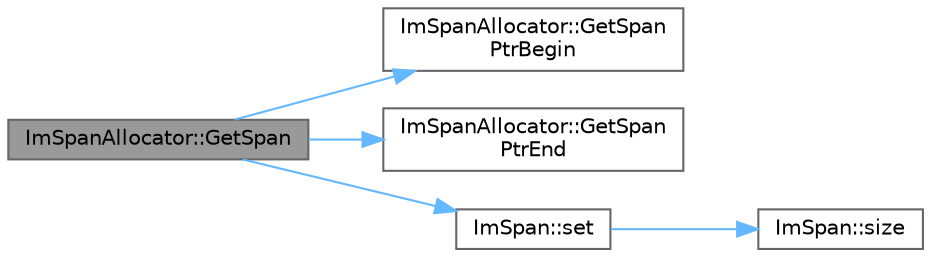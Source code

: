 digraph "ImSpanAllocator::GetSpan"
{
 // LATEX_PDF_SIZE
  bgcolor="transparent";
  edge [fontname=Helvetica,fontsize=10,labelfontname=Helvetica,labelfontsize=10];
  node [fontname=Helvetica,fontsize=10,shape=box,height=0.2,width=0.4];
  rankdir="LR";
  Node1 [id="Node000001",label="ImSpanAllocator::GetSpan",height=0.2,width=0.4,color="gray40", fillcolor="grey60", style="filled", fontcolor="black",tooltip=" "];
  Node1 -> Node2 [id="edge1_Node000001_Node000002",color="steelblue1",style="solid",tooltip=" "];
  Node2 [id="Node000002",label="ImSpanAllocator::GetSpan\lPtrBegin",height=0.2,width=0.4,color="grey40", fillcolor="white", style="filled",URL="$struct_im_span_allocator.html#adbca9351c7f01b3866abe21bc81d33a8",tooltip=" "];
  Node1 -> Node3 [id="edge2_Node000001_Node000003",color="steelblue1",style="solid",tooltip=" "];
  Node3 [id="Node000003",label="ImSpanAllocator::GetSpan\lPtrEnd",height=0.2,width=0.4,color="grey40", fillcolor="white", style="filled",URL="$struct_im_span_allocator.html#ae28975e7722b5fb3ec23c55e57dc31f9",tooltip=" "];
  Node1 -> Node4 [id="edge3_Node000001_Node000004",color="steelblue1",style="solid",tooltip=" "];
  Node4 [id="Node000004",label="ImSpan::set",height=0.2,width=0.4,color="grey40", fillcolor="white", style="filled",URL="$struct_im_span.html#a0c07dbc18bebd7d02ca1fb866861506a",tooltip=" "];
  Node4 -> Node5 [id="edge4_Node000004_Node000005",color="steelblue1",style="solid",tooltip=" "];
  Node5 [id="Node000005",label="ImSpan::size",height=0.2,width=0.4,color="grey40", fillcolor="white", style="filled",URL="$struct_im_span.html#a88270b885861b27640003f6a8a3effa0",tooltip=" "];
}
